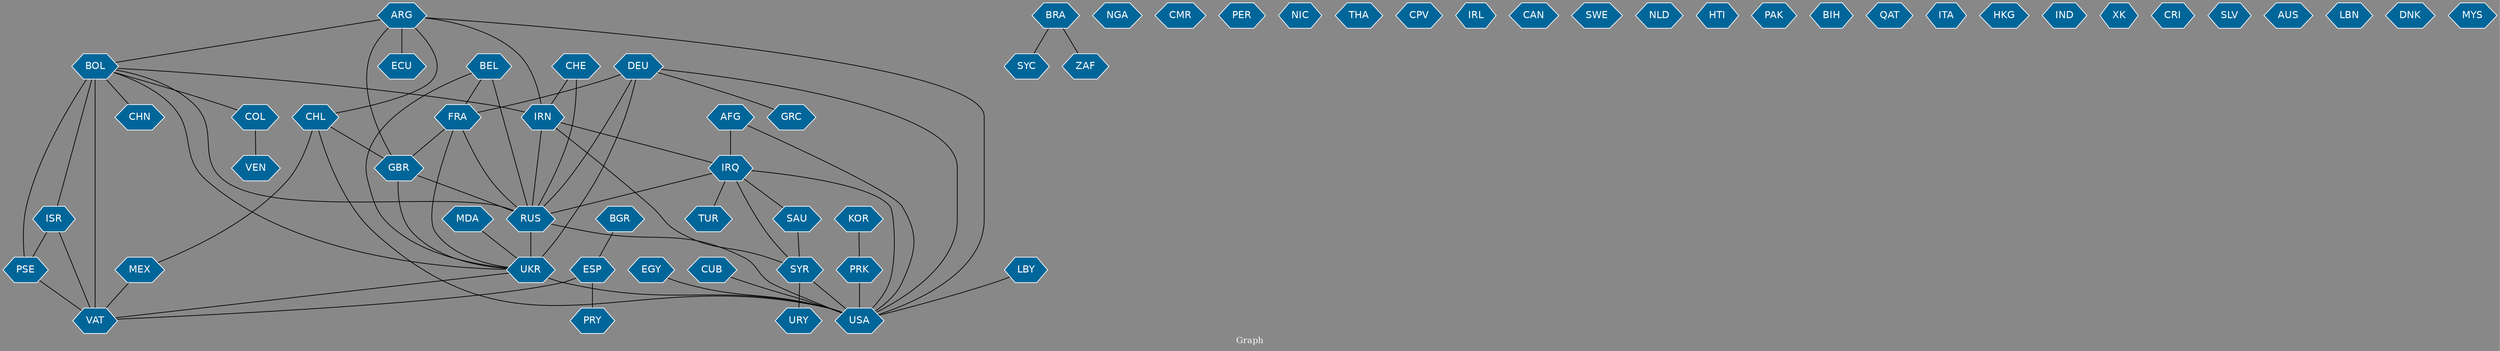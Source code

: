 // Countries together in item graph
graph {
	graph [bgcolor="#888888" fontcolor=white fontsize=12 label="Graph" outputorder=edgesfirst overlap=prism]
	node [color=white fillcolor="#006699" fontcolor=white fontname=Helvetica shape=hexagon style=filled]
	edge [arrowhead=open color=black fontcolor=white fontname=Courier fontsize=12]
		RUS [label=RUS]
		UKR [label=UKR]
		ESP [label=ESP]
		USA [label=USA]
		FRA [label=FRA]
		ARG [label=ARG]
		COL [label=COL]
		BRA [label=BRA]
		LBY [label=LBY]
		VEN [label=VEN]
		SYR [label=SYR]
		IRQ [label=IRQ]
		IRN [label=IRN]
		ISR [label=ISR]
		AFG [label=AFG]
		EGY [label=EGY]
		PRY [label=PRY]
		DEU [label=DEU]
		NGA [label=NGA]
		CMR [label=CMR]
		PER [label=PER]
		MEX [label=MEX]
		BOL [label=BOL]
		NIC [label=NIC]
		CHN [label=CHN]
		VAT [label=VAT]
		PSE [label=PSE]
		CUB [label=CUB]
		THA [label=THA]
		SYC [label=SYC]
		CHE [label=CHE]
		URY [label=URY]
		TUR [label=TUR]
		PRK [label=PRK]
		GBR [label=GBR]
		CPV [label=CPV]
		IRL [label=IRL]
		KOR [label=KOR]
		CHL [label=CHL]
		CAN [label=CAN]
		SWE [label=SWE]
		BGR [label=BGR]
		GRC [label=GRC]
		NLD [label=NLD]
		HTI [label=HTI]
		PAK [label=PAK]
		BIH [label=BIH]
		BEL [label=BEL]
		QAT [label=QAT]
		SAU [label=SAU]
		ITA [label=ITA]
		HKG [label=HKG]
		ZAF [label=ZAF]
		IND [label=IND]
		XK [label=XK]
		ECU [label=ECU]
		MDA [label=MDA]
		CRI [label=CRI]
		SLV [label=SLV]
		AUS [label=AUS]
		LBN [label=LBN]
		DNK [label=DNK]
		MYS [label=MYS]
			BOL -- UKR [weight=1]
			IRN -- RUS [weight=1]
			DEU -- FRA [weight=2]
			DEU -- UKR [weight=2]
			KOR -- PRK [weight=1]
			ISR -- PSE [weight=7]
			DEU -- RUS [weight=1]
			FRA -- GBR [weight=1]
			ESP -- PRY [weight=1]
			CHL -- USA [weight=2]
			BOL -- COL [weight=1]
			CHE -- RUS [weight=1]
			IRN -- IRQ [weight=5]
			SYR -- USA [weight=1]
			ARG -- USA [weight=1]
			IRQ -- USA [weight=5]
			BOL -- CHN [weight=1]
			BOL -- RUS [weight=1]
			BOL -- IRN [weight=1]
			ARG -- BOL [weight=2]
			SYR -- URY [weight=1]
			ARG -- IRN [weight=1]
			ESP -- VAT [weight=1]
			ARG -- CHL [weight=1]
			BGR -- ESP [weight=4]
			ISR -- VAT [weight=4]
			COL -- VEN [weight=2]
			CHE -- IRN [weight=1]
			BOL -- ISR [weight=3]
			IRQ -- RUS [weight=2]
			ARG -- ECU [weight=1]
			GBR -- UKR [weight=2]
			EGY -- USA [weight=1]
			SAU -- SYR [weight=1]
			PSE -- VAT [weight=4]
			AFG -- IRQ [weight=1]
			RUS -- USA [weight=2]
			BRA -- ZAF [weight=1]
			UKR -- USA [weight=2]
			RUS -- UKR [weight=38]
			BEL -- RUS [weight=1]
			BEL -- FRA [weight=2]
			IRQ -- SAU [weight=1]
			IRQ -- SYR [weight=3]
			FRA -- RUS [weight=2]
			UKR -- VAT [weight=1]
			LBY -- USA [weight=1]
			BOL -- PSE [weight=3]
			DEU -- GRC [weight=1]
			MDA -- UKR [weight=1]
			DEU -- USA [weight=1]
			CHL -- GBR [weight=1]
			GBR -- RUS [weight=2]
			BRA -- SYC [weight=1]
			MEX -- VAT [weight=2]
			IRN -- SYR [weight=1]
			CUB -- USA [weight=2]
			BOL -- VAT [weight=5]
			PRK -- USA [weight=2]
			IRQ -- TUR [weight=2]
			FRA -- UKR [weight=3]
			ARG -- GBR [weight=1]
			AFG -- USA [weight=1]
			BEL -- UKR [weight=1]
			CHL -- MEX [weight=1]
}